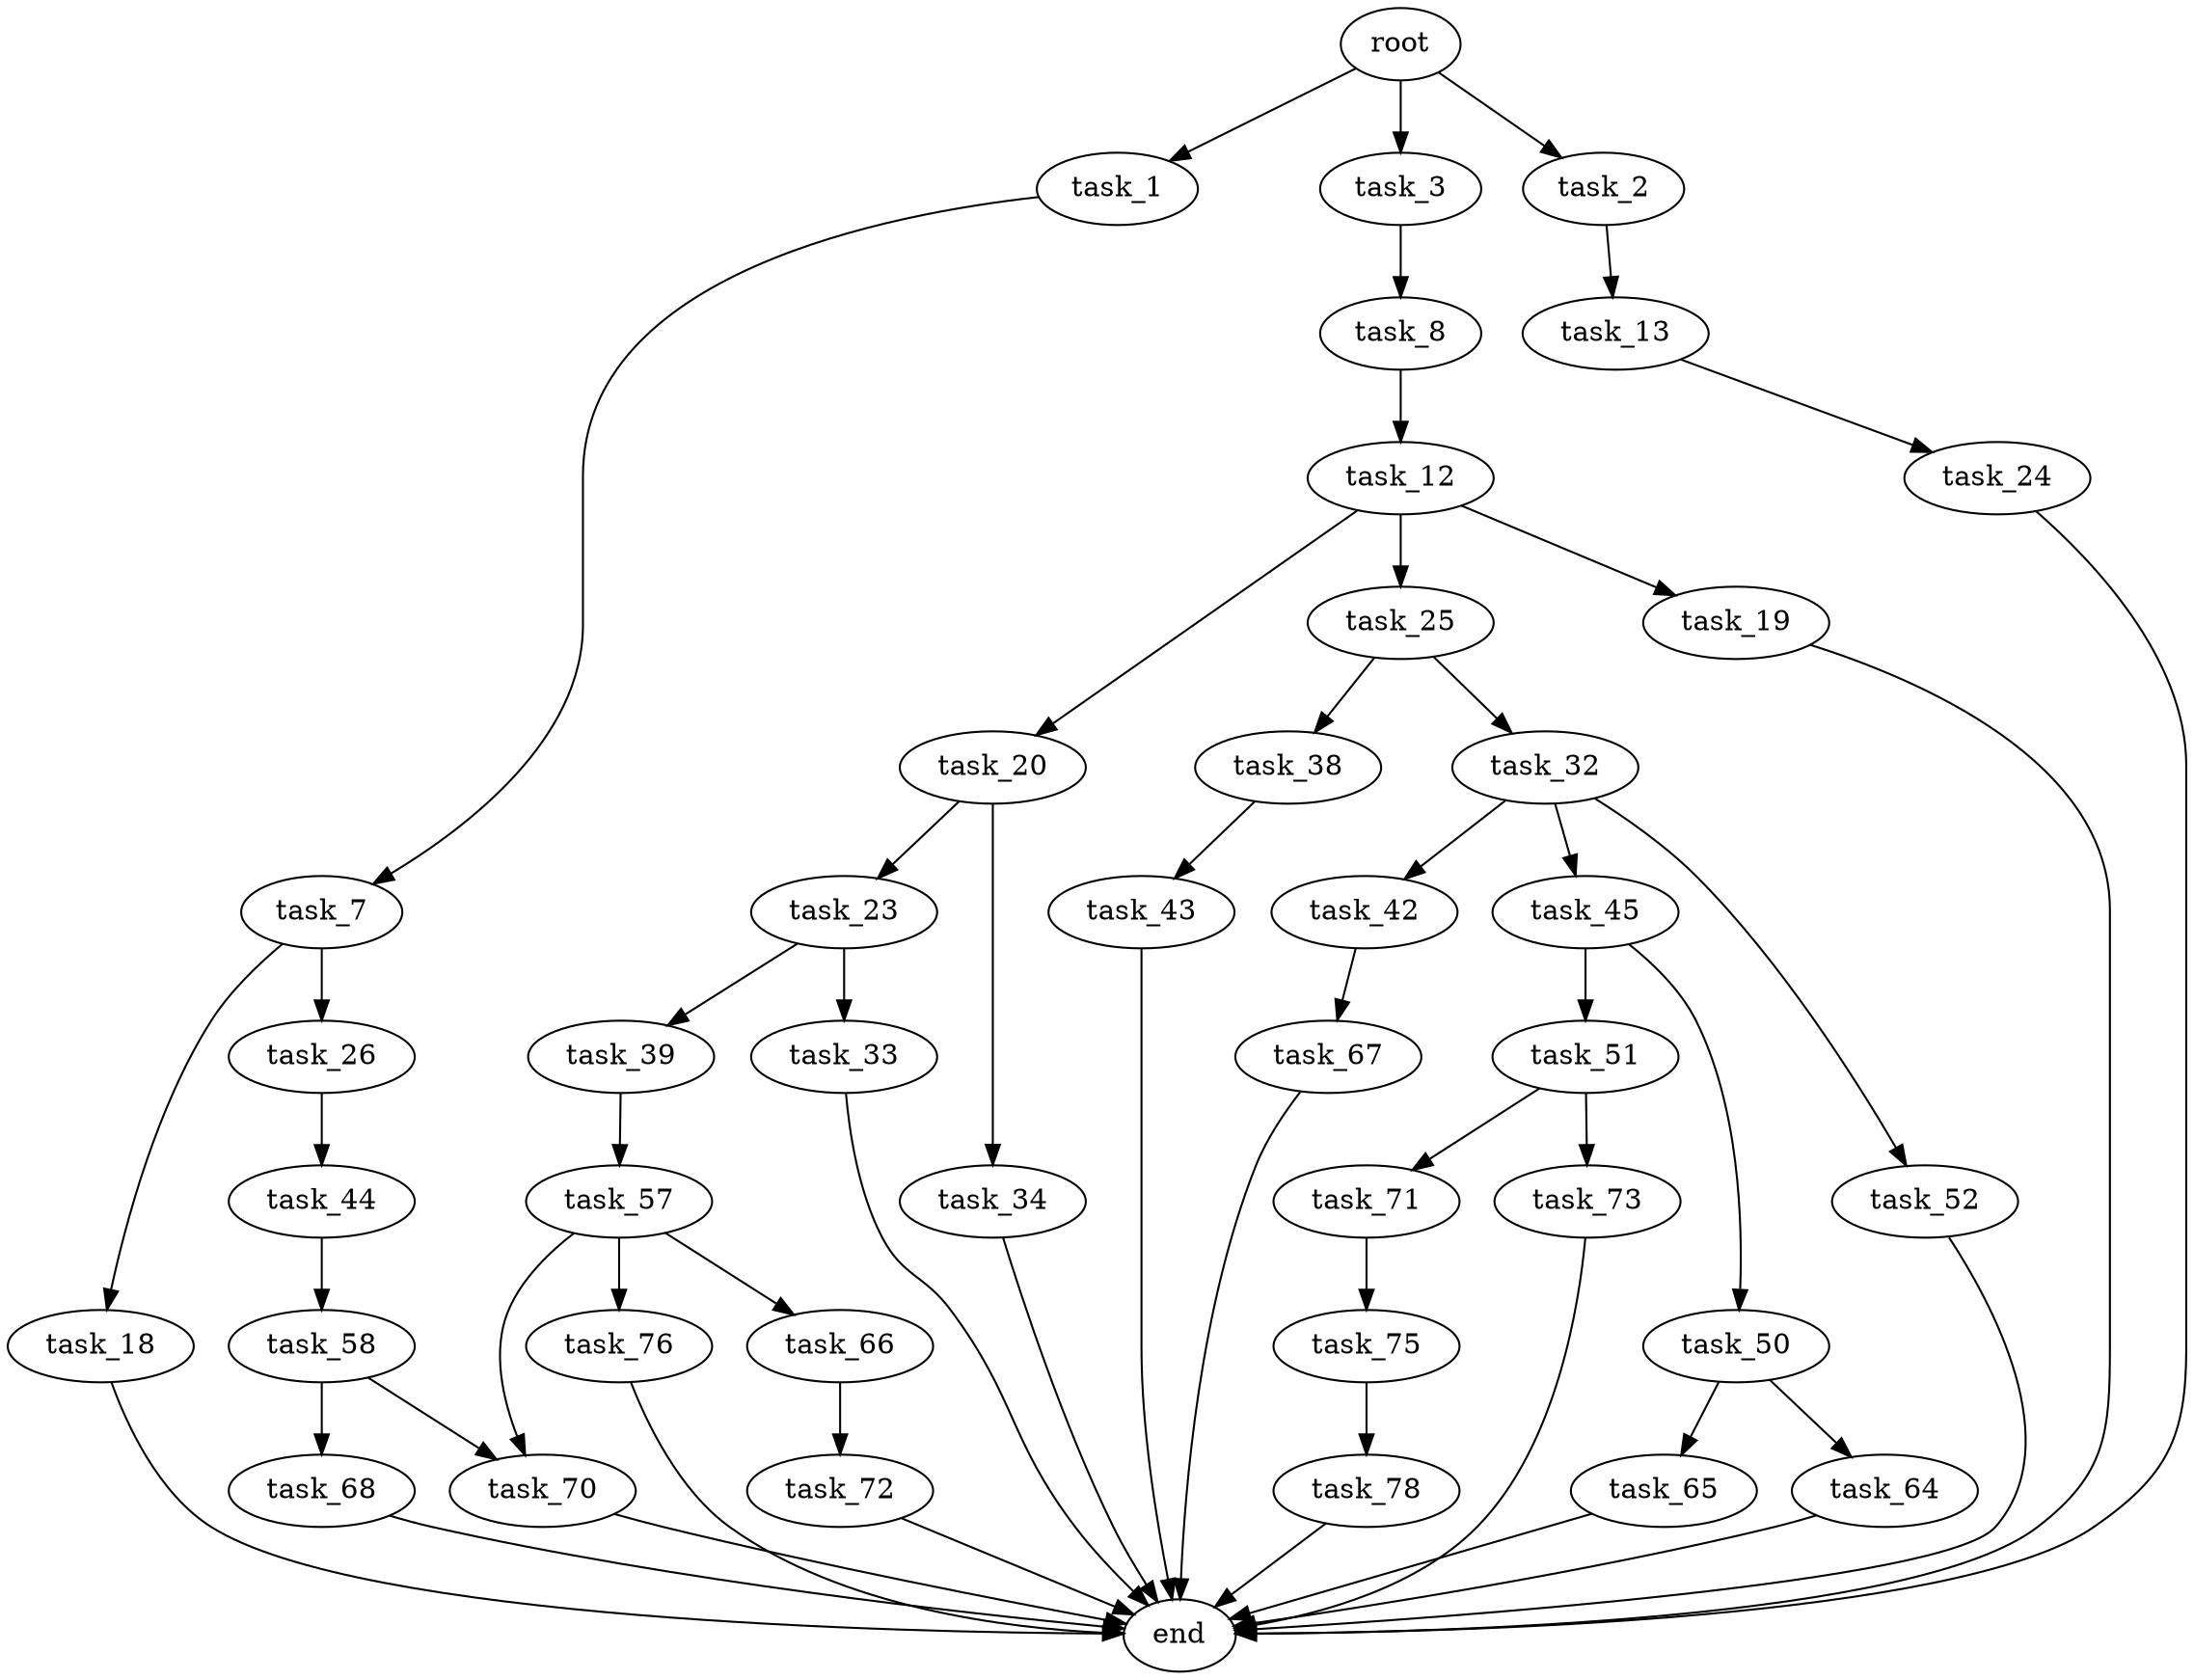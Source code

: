 digraph G {
  root [size="0.000000"];
  task_1 [size="196059915408.000000"];
  task_2 [size="70197221641.000000"];
  task_3 [size="16551247995.000000"];
  task_7 [size="12789236126.000000"];
  task_13 [size="1073741824000.000000"];
  task_8 [size="74495295256.000000"];
  task_18 [size="7599952112.000000"];
  task_26 [size="231928233984.000000"];
  task_12 [size="15328574382.000000"];
  task_19 [size="384204989820.000000"];
  task_20 [size="35068229950.000000"];
  task_25 [size="47580016536.000000"];
  task_24 [size="294742116490.000000"];
  end [size="0.000000"];
  task_23 [size="81312517208.000000"];
  task_34 [size="5221143680.000000"];
  task_33 [size="331837158284.000000"];
  task_39 [size="43389133447.000000"];
  task_32 [size="86764646278.000000"];
  task_38 [size="450881037463.000000"];
  task_44 [size="3576590097.000000"];
  task_42 [size="782757789696.000000"];
  task_45 [size="8580413080.000000"];
  task_52 [size="549755813888.000000"];
  task_43 [size="978429909640.000000"];
  task_57 [size="48895806548.000000"];
  task_67 [size="500637003520.000000"];
  task_58 [size="134217728000.000000"];
  task_50 [size="68719476736.000000"];
  task_51 [size="23491491276.000000"];
  task_64 [size="661699176963.000000"];
  task_65 [size="15261328942.000000"];
  task_71 [size="28991029248.000000"];
  task_73 [size="26456530068.000000"];
  task_66 [size="388893930373.000000"];
  task_70 [size="1336760090.000000"];
  task_76 [size="11633578703.000000"];
  task_68 [size="152330873460.000000"];
  task_72 [size="134217728000.000000"];
  task_75 [size="993683212.000000"];
  task_78 [size="231928233984.000000"];

  root -> task_1 [size="1.000000"];
  root -> task_2 [size="1.000000"];
  root -> task_3 [size="1.000000"];
  task_1 -> task_7 [size="411041792.000000"];
  task_2 -> task_13 [size="209715200.000000"];
  task_3 -> task_8 [size="679477248.000000"];
  task_7 -> task_18 [size="301989888.000000"];
  task_7 -> task_26 [size="301989888.000000"];
  task_13 -> task_24 [size="838860800.000000"];
  task_8 -> task_12 [size="75497472.000000"];
  task_18 -> end [size="1.000000"];
  task_26 -> task_44 [size="301989888.000000"];
  task_12 -> task_19 [size="33554432.000000"];
  task_12 -> task_20 [size="33554432.000000"];
  task_12 -> task_25 [size="33554432.000000"];
  task_19 -> end [size="1.000000"];
  task_20 -> task_23 [size="679477248.000000"];
  task_20 -> task_34 [size="679477248.000000"];
  task_25 -> task_32 [size="75497472.000000"];
  task_25 -> task_38 [size="75497472.000000"];
  task_24 -> end [size="1.000000"];
  task_23 -> task_33 [size="75497472.000000"];
  task_23 -> task_39 [size="75497472.000000"];
  task_34 -> end [size="1.000000"];
  task_33 -> end [size="1.000000"];
  task_39 -> task_57 [size="33554432.000000"];
  task_32 -> task_42 [size="75497472.000000"];
  task_32 -> task_45 [size="75497472.000000"];
  task_32 -> task_52 [size="75497472.000000"];
  task_38 -> task_43 [size="411041792.000000"];
  task_44 -> task_58 [size="75497472.000000"];
  task_42 -> task_67 [size="679477248.000000"];
  task_45 -> task_50 [size="209715200.000000"];
  task_45 -> task_51 [size="209715200.000000"];
  task_52 -> end [size="1.000000"];
  task_43 -> end [size="1.000000"];
  task_57 -> task_66 [size="75497472.000000"];
  task_57 -> task_70 [size="75497472.000000"];
  task_57 -> task_76 [size="75497472.000000"];
  task_67 -> end [size="1.000000"];
  task_58 -> task_68 [size="209715200.000000"];
  task_58 -> task_70 [size="209715200.000000"];
  task_50 -> task_64 [size="134217728.000000"];
  task_50 -> task_65 [size="134217728.000000"];
  task_51 -> task_71 [size="411041792.000000"];
  task_51 -> task_73 [size="411041792.000000"];
  task_64 -> end [size="1.000000"];
  task_65 -> end [size="1.000000"];
  task_71 -> task_75 [size="75497472.000000"];
  task_73 -> end [size="1.000000"];
  task_66 -> task_72 [size="301989888.000000"];
  task_70 -> end [size="1.000000"];
  task_76 -> end [size="1.000000"];
  task_68 -> end [size="1.000000"];
  task_72 -> end [size="1.000000"];
  task_75 -> task_78 [size="33554432.000000"];
  task_78 -> end [size="1.000000"];
}
